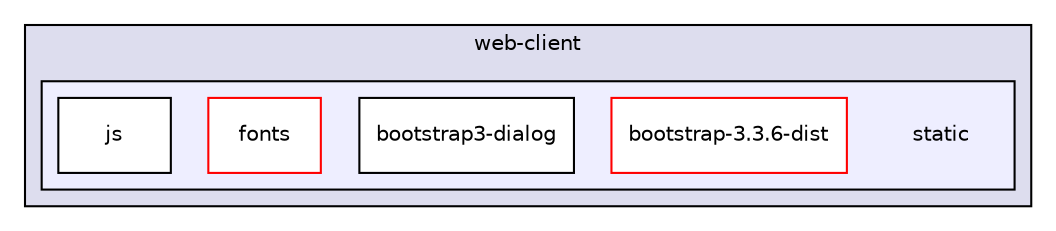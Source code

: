 digraph "/home/unko/code/maturitni-projekt/web-client/static" {
  compound=true
  node [ fontsize="10", fontname="Helvetica"];
  edge [ labelfontsize="10", labelfontname="Helvetica"];
  subgraph clusterdir_02e322e251ae9489b4c39f4108d24468 {
    graph [ bgcolor="#ddddee", pencolor="black", label="web-client" fontname="Helvetica", fontsize="10", URL="dir_02e322e251ae9489b4c39f4108d24468.html"]
  subgraph clusterdir_b73f5aa6f0963b79a16a90e407a9904e {
    graph [ bgcolor="#eeeeff", pencolor="black", label="" URL="dir_b73f5aa6f0963b79a16a90e407a9904e.html"];
    dir_b73f5aa6f0963b79a16a90e407a9904e [shape=plaintext label="static"];
    dir_2f41cf8e1e6113d17bf703a620a45b88 [shape=box label="bootstrap-3.3.6-dist" color="red" fillcolor="white" style="filled" URL="dir_2f41cf8e1e6113d17bf703a620a45b88.html"];
    dir_cea50624c1e976d10466192d3d30980f [shape=box label="bootstrap3-dialog" color="black" fillcolor="white" style="filled" URL="dir_cea50624c1e976d10466192d3d30980f.html"];
    dir_798786668bc1589ab9a9b2911801e509 [shape=box label="fonts" color="red" fillcolor="white" style="filled" URL="dir_798786668bc1589ab9a9b2911801e509.html"];
    dir_71e2c56a6cfe6898a0be5d4936e1ed87 [shape=box label="js" color="black" fillcolor="white" style="filled" URL="dir_71e2c56a6cfe6898a0be5d4936e1ed87.html"];
  }
  }
}

